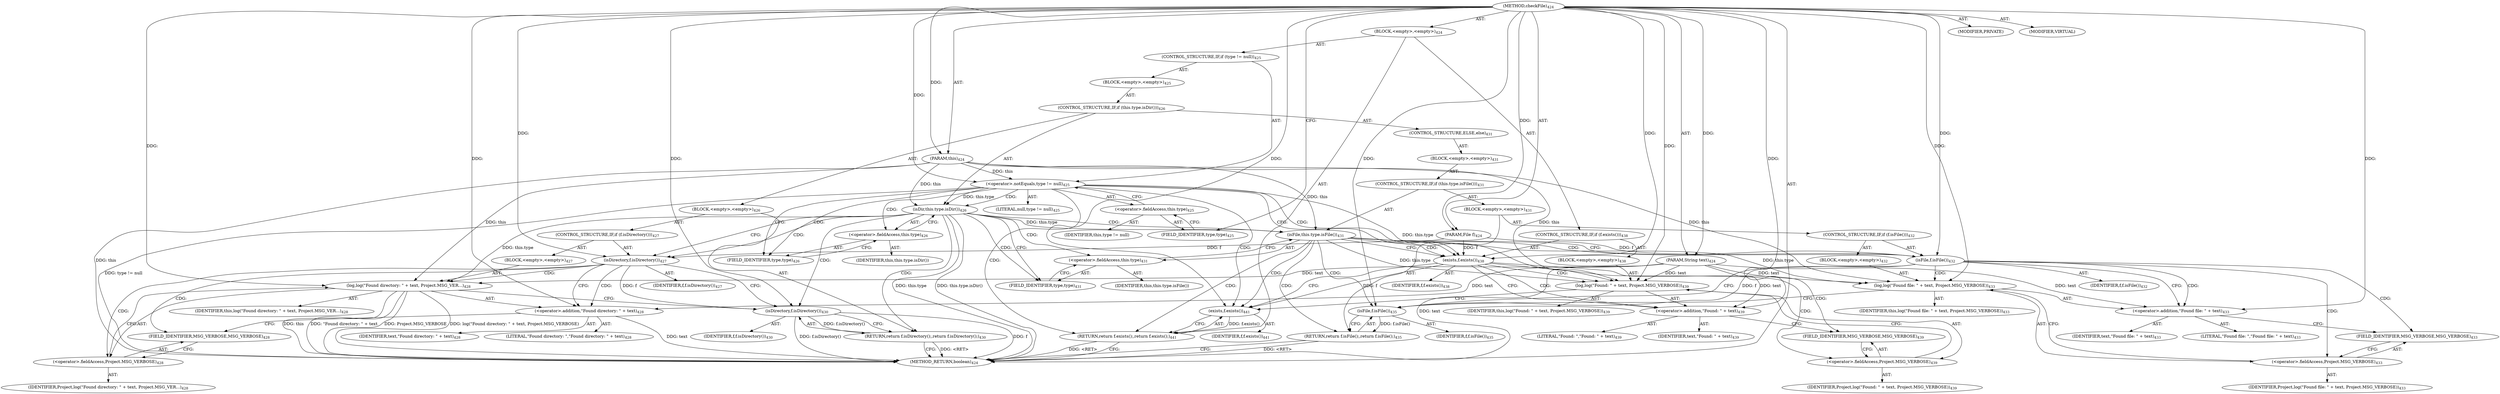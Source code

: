 digraph "checkFile" {  
"111669149712" [label = <(METHOD,checkFile)<SUB>424</SUB>> ]
"115964117008" [label = <(PARAM,this)<SUB>424</SUB>> ]
"115964117024" [label = <(PARAM,File f)<SUB>424</SUB>> ]
"115964117025" [label = <(PARAM,String text)<SUB>424</SUB>> ]
"25769803839" [label = <(BLOCK,&lt;empty&gt;,&lt;empty&gt;)<SUB>424</SUB>> ]
"47244640297" [label = <(CONTROL_STRUCTURE,IF,if (type != null))<SUB>425</SUB>> ]
"30064771353" [label = <(&lt;operator&gt;.notEquals,type != null)<SUB>425</SUB>> ]
"30064771354" [label = <(&lt;operator&gt;.fieldAccess,this.type)<SUB>425</SUB>> ]
"68719476946" [label = <(IDENTIFIER,this,type != null)> ]
"55834574928" [label = <(FIELD_IDENTIFIER,type,type)<SUB>425</SUB>> ]
"90194313288" [label = <(LITERAL,null,type != null)<SUB>425</SUB>> ]
"25769803840" [label = <(BLOCK,&lt;empty&gt;,&lt;empty&gt;)<SUB>425</SUB>> ]
"47244640298" [label = <(CONTROL_STRUCTURE,IF,if (this.type.isDir()))<SUB>426</SUB>> ]
"30064771355" [label = <(isDir,this.type.isDir())<SUB>426</SUB>> ]
"30064771356" [label = <(&lt;operator&gt;.fieldAccess,this.type)<SUB>426</SUB>> ]
"68719476947" [label = <(IDENTIFIER,this,this.type.isDir())> ]
"55834574929" [label = <(FIELD_IDENTIFIER,type,type)<SUB>426</SUB>> ]
"25769803841" [label = <(BLOCK,&lt;empty&gt;,&lt;empty&gt;)<SUB>426</SUB>> ]
"47244640299" [label = <(CONTROL_STRUCTURE,IF,if (f.isDirectory()))<SUB>427</SUB>> ]
"30064771357" [label = <(isDirectory,f.isDirectory())<SUB>427</SUB>> ]
"68719476948" [label = <(IDENTIFIER,f,f.isDirectory())<SUB>427</SUB>> ]
"25769803842" [label = <(BLOCK,&lt;empty&gt;,&lt;empty&gt;)<SUB>427</SUB>> ]
"30064771358" [label = <(log,log(&quot;Found directory: &quot; + text, Project.MSG_VER...)<SUB>428</SUB>> ]
"68719476788" [label = <(IDENTIFIER,this,log(&quot;Found directory: &quot; + text, Project.MSG_VER...)<SUB>428</SUB>> ]
"30064771359" [label = <(&lt;operator&gt;.addition,&quot;Found directory: &quot; + text)<SUB>428</SUB>> ]
"90194313289" [label = <(LITERAL,&quot;Found directory: &quot;,&quot;Found directory: &quot; + text)<SUB>428</SUB>> ]
"68719476949" [label = <(IDENTIFIER,text,&quot;Found directory: &quot; + text)<SUB>428</SUB>> ]
"30064771360" [label = <(&lt;operator&gt;.fieldAccess,Project.MSG_VERBOSE)<SUB>428</SUB>> ]
"68719476950" [label = <(IDENTIFIER,Project,log(&quot;Found directory: &quot; + text, Project.MSG_VER...)<SUB>428</SUB>> ]
"55834574930" [label = <(FIELD_IDENTIFIER,MSG_VERBOSE,MSG_VERBOSE)<SUB>428</SUB>> ]
"146028888082" [label = <(RETURN,return f.isDirectory();,return f.isDirectory();)<SUB>430</SUB>> ]
"30064771361" [label = <(isDirectory,f.isDirectory())<SUB>430</SUB>> ]
"68719476951" [label = <(IDENTIFIER,f,f.isDirectory())<SUB>430</SUB>> ]
"47244640300" [label = <(CONTROL_STRUCTURE,ELSE,else)<SUB>431</SUB>> ]
"25769803843" [label = <(BLOCK,&lt;empty&gt;,&lt;empty&gt;)<SUB>431</SUB>> ]
"47244640301" [label = <(CONTROL_STRUCTURE,IF,if (this.type.isFile()))<SUB>431</SUB>> ]
"30064771362" [label = <(isFile,this.type.isFile())<SUB>431</SUB>> ]
"30064771363" [label = <(&lt;operator&gt;.fieldAccess,this.type)<SUB>431</SUB>> ]
"68719476952" [label = <(IDENTIFIER,this,this.type.isFile())> ]
"55834574931" [label = <(FIELD_IDENTIFIER,type,type)<SUB>431</SUB>> ]
"25769803844" [label = <(BLOCK,&lt;empty&gt;,&lt;empty&gt;)<SUB>431</SUB>> ]
"47244640302" [label = <(CONTROL_STRUCTURE,IF,if (f.isFile()))<SUB>432</SUB>> ]
"30064771364" [label = <(isFile,f.isFile())<SUB>432</SUB>> ]
"68719476953" [label = <(IDENTIFIER,f,f.isFile())<SUB>432</SUB>> ]
"25769803845" [label = <(BLOCK,&lt;empty&gt;,&lt;empty&gt;)<SUB>432</SUB>> ]
"30064771365" [label = <(log,log(&quot;Found file: &quot; + text, Project.MSG_VERBOSE))<SUB>433</SUB>> ]
"68719476789" [label = <(IDENTIFIER,this,log(&quot;Found file: &quot; + text, Project.MSG_VERBOSE))<SUB>433</SUB>> ]
"30064771366" [label = <(&lt;operator&gt;.addition,&quot;Found file: &quot; + text)<SUB>433</SUB>> ]
"90194313290" [label = <(LITERAL,&quot;Found file: &quot;,&quot;Found file: &quot; + text)<SUB>433</SUB>> ]
"68719476954" [label = <(IDENTIFIER,text,&quot;Found file: &quot; + text)<SUB>433</SUB>> ]
"30064771367" [label = <(&lt;operator&gt;.fieldAccess,Project.MSG_VERBOSE)<SUB>433</SUB>> ]
"68719476955" [label = <(IDENTIFIER,Project,log(&quot;Found file: &quot; + text, Project.MSG_VERBOSE))<SUB>433</SUB>> ]
"55834574932" [label = <(FIELD_IDENTIFIER,MSG_VERBOSE,MSG_VERBOSE)<SUB>433</SUB>> ]
"146028888083" [label = <(RETURN,return f.isFile();,return f.isFile();)<SUB>435</SUB>> ]
"30064771368" [label = <(isFile,f.isFile())<SUB>435</SUB>> ]
"68719476956" [label = <(IDENTIFIER,f,f.isFile())<SUB>435</SUB>> ]
"47244640303" [label = <(CONTROL_STRUCTURE,IF,if (f.exists()))<SUB>438</SUB>> ]
"30064771369" [label = <(exists,f.exists())<SUB>438</SUB>> ]
"68719476957" [label = <(IDENTIFIER,f,f.exists())<SUB>438</SUB>> ]
"25769803846" [label = <(BLOCK,&lt;empty&gt;,&lt;empty&gt;)<SUB>438</SUB>> ]
"30064771370" [label = <(log,log(&quot;Found: &quot; + text, Project.MSG_VERBOSE))<SUB>439</SUB>> ]
"68719476790" [label = <(IDENTIFIER,this,log(&quot;Found: &quot; + text, Project.MSG_VERBOSE))<SUB>439</SUB>> ]
"30064771371" [label = <(&lt;operator&gt;.addition,&quot;Found: &quot; + text)<SUB>439</SUB>> ]
"90194313291" [label = <(LITERAL,&quot;Found: &quot;,&quot;Found: &quot; + text)<SUB>439</SUB>> ]
"68719476958" [label = <(IDENTIFIER,text,&quot;Found: &quot; + text)<SUB>439</SUB>> ]
"30064771372" [label = <(&lt;operator&gt;.fieldAccess,Project.MSG_VERBOSE)<SUB>439</SUB>> ]
"68719476959" [label = <(IDENTIFIER,Project,log(&quot;Found: &quot; + text, Project.MSG_VERBOSE))<SUB>439</SUB>> ]
"55834574933" [label = <(FIELD_IDENTIFIER,MSG_VERBOSE,MSG_VERBOSE)<SUB>439</SUB>> ]
"146028888084" [label = <(RETURN,return f.exists();,return f.exists();)<SUB>441</SUB>> ]
"30064771373" [label = <(exists,f.exists())<SUB>441</SUB>> ]
"68719476960" [label = <(IDENTIFIER,f,f.exists())<SUB>441</SUB>> ]
"133143986219" [label = <(MODIFIER,PRIVATE)> ]
"133143986220" [label = <(MODIFIER,VIRTUAL)> ]
"128849018896" [label = <(METHOD_RETURN,boolean)<SUB>424</SUB>> ]
  "111669149712" -> "115964117008"  [ label = "AST: "] 
  "111669149712" -> "115964117024"  [ label = "AST: "] 
  "111669149712" -> "115964117025"  [ label = "AST: "] 
  "111669149712" -> "25769803839"  [ label = "AST: "] 
  "111669149712" -> "133143986219"  [ label = "AST: "] 
  "111669149712" -> "133143986220"  [ label = "AST: "] 
  "111669149712" -> "128849018896"  [ label = "AST: "] 
  "25769803839" -> "47244640297"  [ label = "AST: "] 
  "25769803839" -> "47244640303"  [ label = "AST: "] 
  "25769803839" -> "146028888084"  [ label = "AST: "] 
  "47244640297" -> "30064771353"  [ label = "AST: "] 
  "47244640297" -> "25769803840"  [ label = "AST: "] 
  "30064771353" -> "30064771354"  [ label = "AST: "] 
  "30064771353" -> "90194313288"  [ label = "AST: "] 
  "30064771354" -> "68719476946"  [ label = "AST: "] 
  "30064771354" -> "55834574928"  [ label = "AST: "] 
  "25769803840" -> "47244640298"  [ label = "AST: "] 
  "47244640298" -> "30064771355"  [ label = "AST: "] 
  "47244640298" -> "25769803841"  [ label = "AST: "] 
  "47244640298" -> "47244640300"  [ label = "AST: "] 
  "30064771355" -> "30064771356"  [ label = "AST: "] 
  "30064771356" -> "68719476947"  [ label = "AST: "] 
  "30064771356" -> "55834574929"  [ label = "AST: "] 
  "25769803841" -> "47244640299"  [ label = "AST: "] 
  "25769803841" -> "146028888082"  [ label = "AST: "] 
  "47244640299" -> "30064771357"  [ label = "AST: "] 
  "47244640299" -> "25769803842"  [ label = "AST: "] 
  "30064771357" -> "68719476948"  [ label = "AST: "] 
  "25769803842" -> "30064771358"  [ label = "AST: "] 
  "30064771358" -> "68719476788"  [ label = "AST: "] 
  "30064771358" -> "30064771359"  [ label = "AST: "] 
  "30064771358" -> "30064771360"  [ label = "AST: "] 
  "30064771359" -> "90194313289"  [ label = "AST: "] 
  "30064771359" -> "68719476949"  [ label = "AST: "] 
  "30064771360" -> "68719476950"  [ label = "AST: "] 
  "30064771360" -> "55834574930"  [ label = "AST: "] 
  "146028888082" -> "30064771361"  [ label = "AST: "] 
  "30064771361" -> "68719476951"  [ label = "AST: "] 
  "47244640300" -> "25769803843"  [ label = "AST: "] 
  "25769803843" -> "47244640301"  [ label = "AST: "] 
  "47244640301" -> "30064771362"  [ label = "AST: "] 
  "47244640301" -> "25769803844"  [ label = "AST: "] 
  "30064771362" -> "30064771363"  [ label = "AST: "] 
  "30064771363" -> "68719476952"  [ label = "AST: "] 
  "30064771363" -> "55834574931"  [ label = "AST: "] 
  "25769803844" -> "47244640302"  [ label = "AST: "] 
  "25769803844" -> "146028888083"  [ label = "AST: "] 
  "47244640302" -> "30064771364"  [ label = "AST: "] 
  "47244640302" -> "25769803845"  [ label = "AST: "] 
  "30064771364" -> "68719476953"  [ label = "AST: "] 
  "25769803845" -> "30064771365"  [ label = "AST: "] 
  "30064771365" -> "68719476789"  [ label = "AST: "] 
  "30064771365" -> "30064771366"  [ label = "AST: "] 
  "30064771365" -> "30064771367"  [ label = "AST: "] 
  "30064771366" -> "90194313290"  [ label = "AST: "] 
  "30064771366" -> "68719476954"  [ label = "AST: "] 
  "30064771367" -> "68719476955"  [ label = "AST: "] 
  "30064771367" -> "55834574932"  [ label = "AST: "] 
  "146028888083" -> "30064771368"  [ label = "AST: "] 
  "30064771368" -> "68719476956"  [ label = "AST: "] 
  "47244640303" -> "30064771369"  [ label = "AST: "] 
  "47244640303" -> "25769803846"  [ label = "AST: "] 
  "30064771369" -> "68719476957"  [ label = "AST: "] 
  "25769803846" -> "30064771370"  [ label = "AST: "] 
  "30064771370" -> "68719476790"  [ label = "AST: "] 
  "30064771370" -> "30064771371"  [ label = "AST: "] 
  "30064771370" -> "30064771372"  [ label = "AST: "] 
  "30064771371" -> "90194313291"  [ label = "AST: "] 
  "30064771371" -> "68719476958"  [ label = "AST: "] 
  "30064771372" -> "68719476959"  [ label = "AST: "] 
  "30064771372" -> "55834574933"  [ label = "AST: "] 
  "146028888084" -> "30064771373"  [ label = "AST: "] 
  "30064771373" -> "68719476960"  [ label = "AST: "] 
  "146028888084" -> "128849018896"  [ label = "CFG: "] 
  "30064771353" -> "55834574929"  [ label = "CFG: "] 
  "30064771353" -> "30064771369"  [ label = "CFG: "] 
  "30064771369" -> "30064771371"  [ label = "CFG: "] 
  "30064771369" -> "30064771373"  [ label = "CFG: "] 
  "30064771373" -> "146028888084"  [ label = "CFG: "] 
  "30064771354" -> "30064771353"  [ label = "CFG: "] 
  "30064771370" -> "30064771373"  [ label = "CFG: "] 
  "55834574928" -> "30064771354"  [ label = "CFG: "] 
  "30064771355" -> "30064771357"  [ label = "CFG: "] 
  "30064771355" -> "55834574931"  [ label = "CFG: "] 
  "30064771371" -> "55834574933"  [ label = "CFG: "] 
  "30064771372" -> "30064771370"  [ label = "CFG: "] 
  "30064771356" -> "30064771355"  [ label = "CFG: "] 
  "146028888082" -> "128849018896"  [ label = "CFG: "] 
  "55834574933" -> "30064771372"  [ label = "CFG: "] 
  "55834574929" -> "30064771356"  [ label = "CFG: "] 
  "30064771357" -> "30064771359"  [ label = "CFG: "] 
  "30064771357" -> "30064771361"  [ label = "CFG: "] 
  "30064771361" -> "146028888082"  [ label = "CFG: "] 
  "30064771358" -> "30064771361"  [ label = "CFG: "] 
  "30064771362" -> "30064771364"  [ label = "CFG: "] 
  "30064771362" -> "30064771369"  [ label = "CFG: "] 
  "30064771359" -> "55834574930"  [ label = "CFG: "] 
  "30064771360" -> "30064771358"  [ label = "CFG: "] 
  "30064771363" -> "30064771362"  [ label = "CFG: "] 
  "146028888083" -> "128849018896"  [ label = "CFG: "] 
  "55834574930" -> "30064771360"  [ label = "CFG: "] 
  "55834574931" -> "30064771363"  [ label = "CFG: "] 
  "30064771364" -> "30064771366"  [ label = "CFG: "] 
  "30064771364" -> "30064771368"  [ label = "CFG: "] 
  "30064771368" -> "146028888083"  [ label = "CFG: "] 
  "30064771365" -> "30064771368"  [ label = "CFG: "] 
  "30064771366" -> "55834574932"  [ label = "CFG: "] 
  "30064771367" -> "30064771365"  [ label = "CFG: "] 
  "55834574932" -> "30064771367"  [ label = "CFG: "] 
  "111669149712" -> "55834574928"  [ label = "CFG: "] 
  "146028888084" -> "128849018896"  [ label = "DDG: &lt;RET&gt;"] 
  "146028888082" -> "128849018896"  [ label = "DDG: &lt;RET&gt;"] 
  "146028888083" -> "128849018896"  [ label = "DDG: &lt;RET&gt;"] 
  "115964117008" -> "128849018896"  [ label = "DDG: this"] 
  "115964117025" -> "128849018896"  [ label = "DDG: text"] 
  "30064771353" -> "128849018896"  [ label = "DDG: type != null"] 
  "30064771355" -> "128849018896"  [ label = "DDG: this.type"] 
  "30064771355" -> "128849018896"  [ label = "DDG: this.type.isDir()"] 
  "30064771358" -> "128849018896"  [ label = "DDG: this"] 
  "30064771359" -> "128849018896"  [ label = "DDG: text"] 
  "30064771358" -> "128849018896"  [ label = "DDG: &quot;Found directory: &quot; + text"] 
  "30064771358" -> "128849018896"  [ label = "DDG: Project.MSG_VERBOSE"] 
  "30064771358" -> "128849018896"  [ label = "DDG: log(&quot;Found directory: &quot; + text, Project.MSG_VERBOSE)"] 
  "30064771361" -> "128849018896"  [ label = "DDG: f"] 
  "30064771361" -> "128849018896"  [ label = "DDG: f.isDirectory()"] 
  "111669149712" -> "115964117008"  [ label = "DDG: "] 
  "111669149712" -> "115964117024"  [ label = "DDG: "] 
  "111669149712" -> "115964117025"  [ label = "DDG: "] 
  "30064771373" -> "146028888084"  [ label = "DDG: f.exists()"] 
  "115964117008" -> "30064771353"  [ label = "DDG: this"] 
  "111669149712" -> "30064771353"  [ label = "DDG: "] 
  "115964117024" -> "30064771369"  [ label = "DDG: f"] 
  "111669149712" -> "30064771369"  [ label = "DDG: "] 
  "30064771369" -> "30064771373"  [ label = "DDG: f"] 
  "111669149712" -> "30064771373"  [ label = "DDG: "] 
  "115964117008" -> "30064771370"  [ label = "DDG: this"] 
  "30064771353" -> "30064771370"  [ label = "DDG: this.type"] 
  "30064771362" -> "30064771370"  [ label = "DDG: this.type"] 
  "111669149712" -> "30064771370"  [ label = "DDG: "] 
  "115964117025" -> "30064771370"  [ label = "DDG: text"] 
  "115964117008" -> "30064771355"  [ label = "DDG: this"] 
  "30064771353" -> "30064771355"  [ label = "DDG: this.type"] 
  "30064771361" -> "146028888082"  [ label = "DDG: f.isDirectory()"] 
  "111669149712" -> "30064771371"  [ label = "DDG: "] 
  "115964117025" -> "30064771371"  [ label = "DDG: text"] 
  "115964117024" -> "30064771357"  [ label = "DDG: f"] 
  "111669149712" -> "30064771357"  [ label = "DDG: "] 
  "30064771357" -> "30064771361"  [ label = "DDG: f"] 
  "111669149712" -> "30064771361"  [ label = "DDG: "] 
  "115964117008" -> "30064771358"  [ label = "DDG: this"] 
  "30064771355" -> "30064771358"  [ label = "DDG: this.type"] 
  "111669149712" -> "30064771358"  [ label = "DDG: "] 
  "115964117025" -> "30064771358"  [ label = "DDG: text"] 
  "115964117008" -> "30064771362"  [ label = "DDG: this"] 
  "30064771355" -> "30064771362"  [ label = "DDG: this.type"] 
  "30064771368" -> "146028888083"  [ label = "DDG: f.isFile()"] 
  "111669149712" -> "30064771359"  [ label = "DDG: "] 
  "115964117025" -> "30064771359"  [ label = "DDG: text"] 
  "115964117024" -> "30064771364"  [ label = "DDG: f"] 
  "111669149712" -> "30064771364"  [ label = "DDG: "] 
  "30064771364" -> "30064771368"  [ label = "DDG: f"] 
  "111669149712" -> "30064771368"  [ label = "DDG: "] 
  "115964117008" -> "30064771365"  [ label = "DDG: this"] 
  "30064771362" -> "30064771365"  [ label = "DDG: this.type"] 
  "111669149712" -> "30064771365"  [ label = "DDG: "] 
  "115964117025" -> "30064771365"  [ label = "DDG: text"] 
  "111669149712" -> "30064771366"  [ label = "DDG: "] 
  "115964117025" -> "30064771366"  [ label = "DDG: text"] 
  "30064771353" -> "146028888084"  [ label = "CDG: "] 
  "30064771353" -> "55834574929"  [ label = "CDG: "] 
  "30064771353" -> "30064771373"  [ label = "CDG: "] 
  "30064771353" -> "30064771369"  [ label = "CDG: "] 
  "30064771353" -> "30064771356"  [ label = "CDG: "] 
  "30064771353" -> "30064771355"  [ label = "CDG: "] 
  "30064771369" -> "55834574933"  [ label = "CDG: "] 
  "30064771369" -> "30064771372"  [ label = "CDG: "] 
  "30064771369" -> "30064771371"  [ label = "CDG: "] 
  "30064771369" -> "30064771370"  [ label = "CDG: "] 
  "30064771355" -> "146028888082"  [ label = "CDG: "] 
  "30064771355" -> "55834574931"  [ label = "CDG: "] 
  "30064771355" -> "30064771363"  [ label = "CDG: "] 
  "30064771355" -> "30064771357"  [ label = "CDG: "] 
  "30064771355" -> "30064771362"  [ label = "CDG: "] 
  "30064771355" -> "30064771361"  [ label = "CDG: "] 
  "30064771357" -> "55834574930"  [ label = "CDG: "] 
  "30064771357" -> "30064771358"  [ label = "CDG: "] 
  "30064771357" -> "30064771360"  [ label = "CDG: "] 
  "30064771357" -> "30064771359"  [ label = "CDG: "] 
  "30064771362" -> "146028888083"  [ label = "CDG: "] 
  "30064771362" -> "146028888084"  [ label = "CDG: "] 
  "30064771362" -> "30064771373"  [ label = "CDG: "] 
  "30064771362" -> "30064771364"  [ label = "CDG: "] 
  "30064771362" -> "30064771368"  [ label = "CDG: "] 
  "30064771362" -> "30064771369"  [ label = "CDG: "] 
  "30064771364" -> "55834574932"  [ label = "CDG: "] 
  "30064771364" -> "30064771366"  [ label = "CDG: "] 
  "30064771364" -> "30064771365"  [ label = "CDG: "] 
  "30064771364" -> "30064771367"  [ label = "CDG: "] 
}
